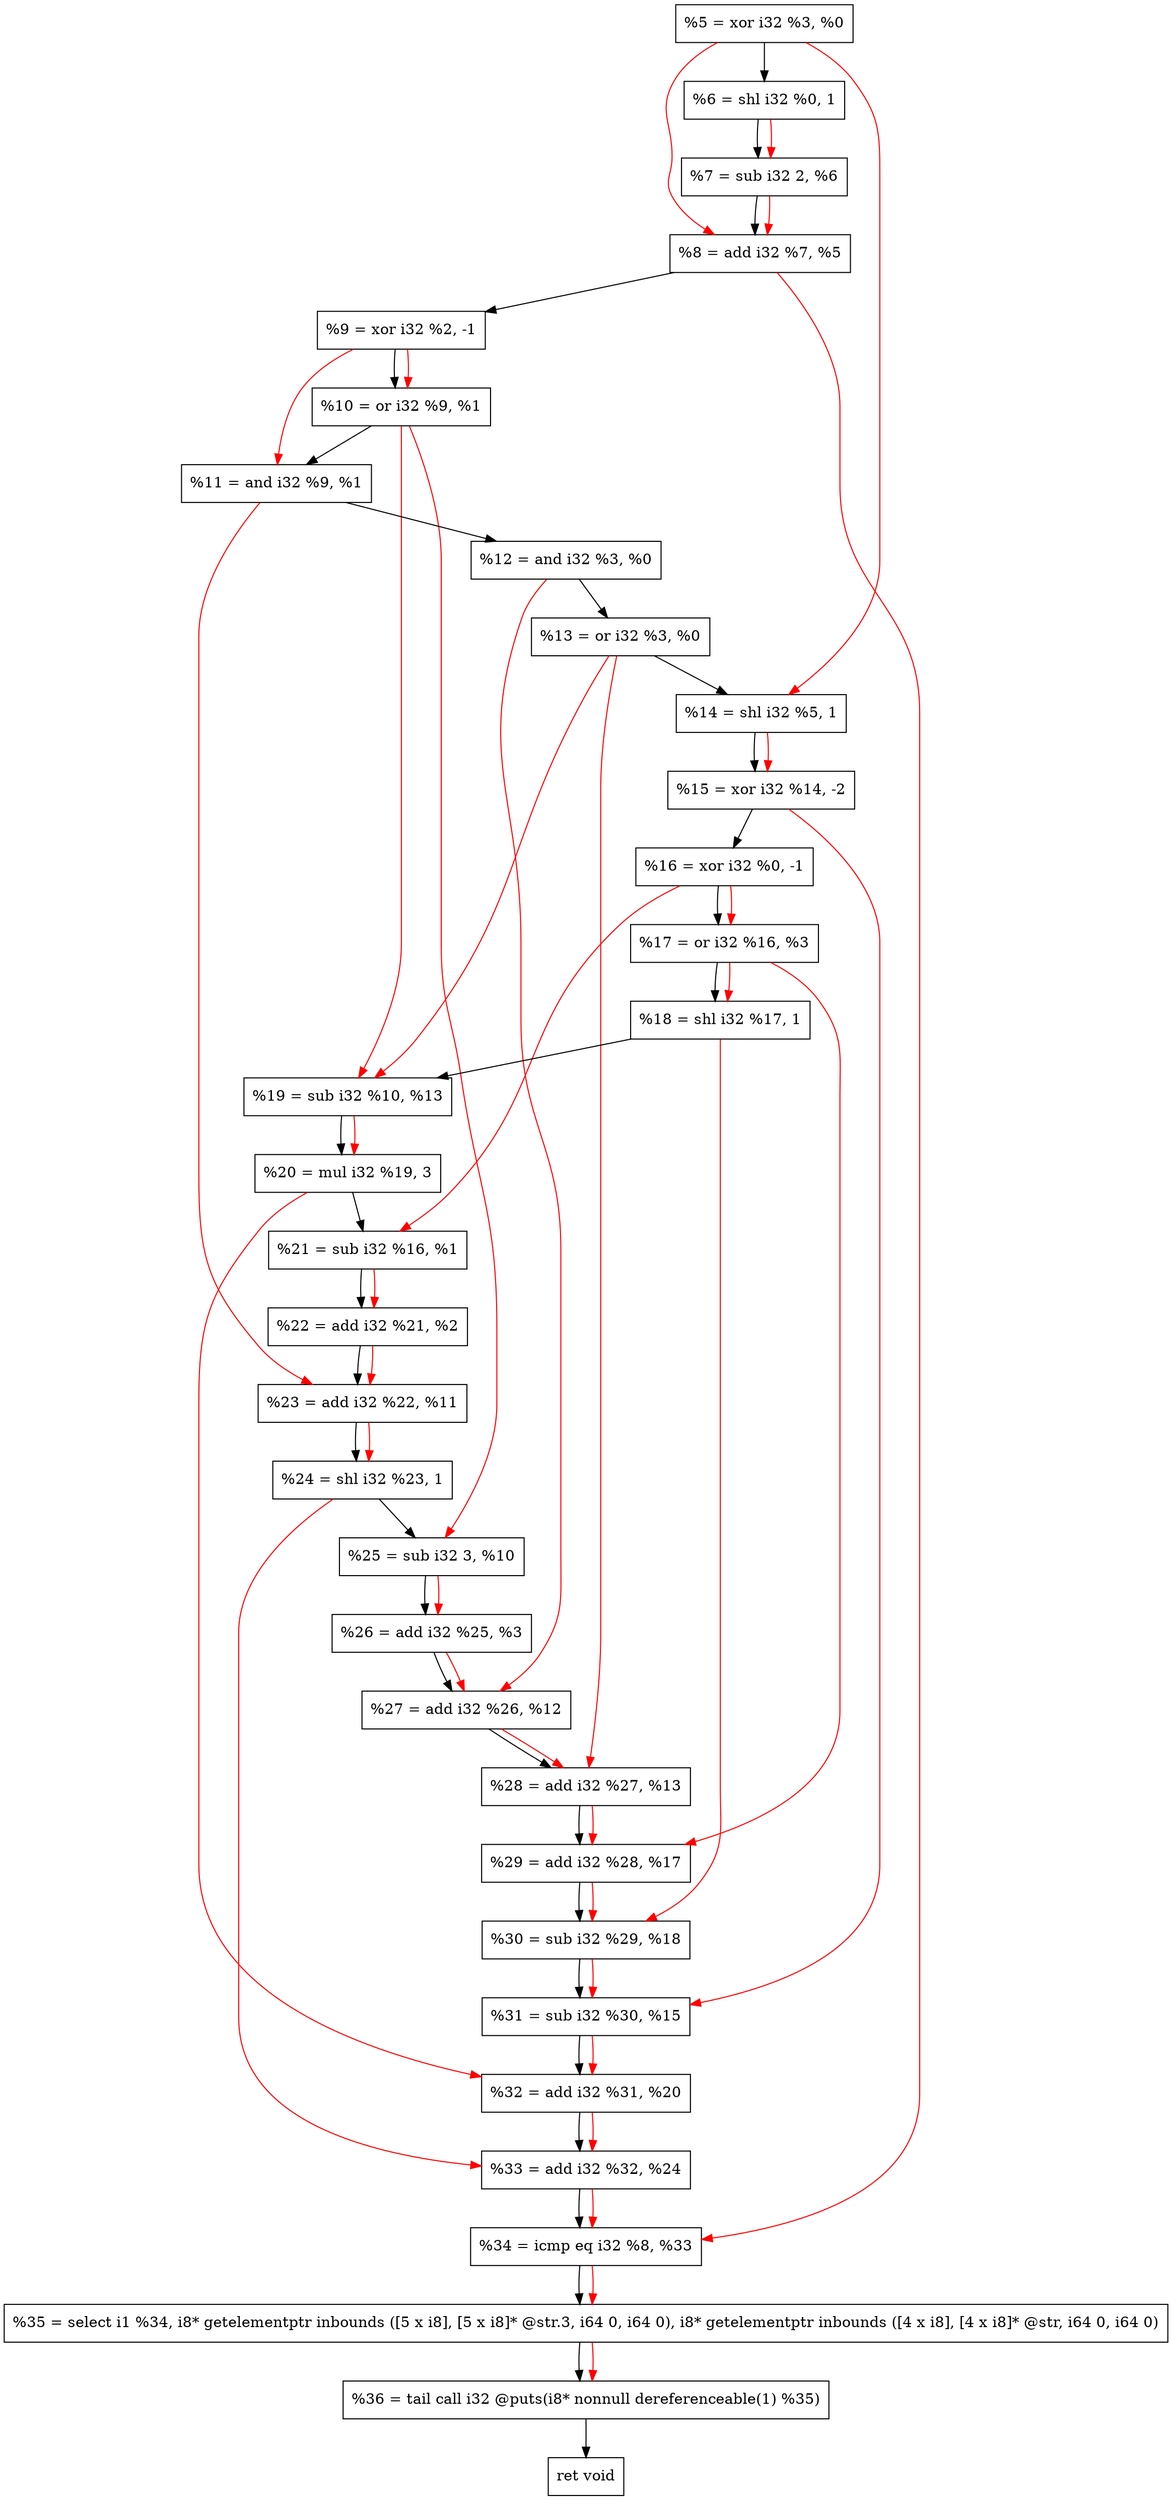 digraph "DFG for'crackme' function" {
	Node0x1d59930[shape=record, label="  %5 = xor i32 %3, %0"];
	Node0x1d59fb0[shape=record, label="  %6 = shl i32 %0, 1"];
	Node0x1d5a050[shape=record, label="  %7 = sub i32 2, %6"];
	Node0x1d5a0c0[shape=record, label="  %8 = add i32 %7, %5"];
	Node0x1d5a160[shape=record, label="  %9 = xor i32 %2, -1"];
	Node0x1d5a1d0[shape=record, label="  %10 = or i32 %9, %1"];
	Node0x1d5a240[shape=record, label="  %11 = and i32 %9, %1"];
	Node0x1d5a2b0[shape=record, label="  %12 = and i32 %3, %0"];
	Node0x1d5a320[shape=record, label="  %13 = or i32 %3, %0"];
	Node0x1d5a390[shape=record, label="  %14 = shl i32 %5, 1"];
	Node0x1d5a430[shape=record, label="  %15 = xor i32 %14, -2"];
	Node0x1d5a4a0[shape=record, label="  %16 = xor i32 %0, -1"];
	Node0x1d5a510[shape=record, label="  %17 = or i32 %16, %3"];
	Node0x1d5a580[shape=record, label="  %18 = shl i32 %17, 1"];
	Node0x1d5a5f0[shape=record, label="  %19 = sub i32 %10, %13"];
	Node0x1d5a690[shape=record, label="  %20 = mul i32 %19, 3"];
	Node0x1d5a700[shape=record, label="  %21 = sub i32 %16, %1"];
	Node0x1d5a770[shape=record, label="  %22 = add i32 %21, %2"];
	Node0x1d5a7e0[shape=record, label="  %23 = add i32 %22, %11"];
	Node0x1d5a850[shape=record, label="  %24 = shl i32 %23, 1"];
	Node0x1d5a8c0[shape=record, label="  %25 = sub i32 3, %10"];
	Node0x1d5a930[shape=record, label="  %26 = add i32 %25, %3"];
	Node0x1d5a9a0[shape=record, label="  %27 = add i32 %26, %12"];
	Node0x1d5aa10[shape=record, label="  %28 = add i32 %27, %13"];
	Node0x1d5aa80[shape=record, label="  %29 = add i32 %28, %17"];
	Node0x1d5aaf0[shape=record, label="  %30 = sub i32 %29, %18"];
	Node0x1d5ab60[shape=record, label="  %31 = sub i32 %30, %15"];
	Node0x1d5abd0[shape=record, label="  %32 = add i32 %31, %20"];
	Node0x1d5ae50[shape=record, label="  %33 = add i32 %32, %24"];
	Node0x1d5aec0[shape=record, label="  %34 = icmp eq i32 %8, %33"];
	Node0x1cfa268[shape=record, label="  %35 = select i1 %34, i8* getelementptr inbounds ([5 x i8], [5 x i8]* @str.3, i64 0, i64 0), i8* getelementptr inbounds ([4 x i8], [4 x i8]* @str, i64 0, i64 0)"];
	Node0x1d5b360[shape=record, label="  %36 = tail call i32 @puts(i8* nonnull dereferenceable(1) %35)"];
	Node0x1d5b3b0[shape=record, label="  ret void"];
	Node0x1d59930 -> Node0x1d59fb0;
	Node0x1d59fb0 -> Node0x1d5a050;
	Node0x1d5a050 -> Node0x1d5a0c0;
	Node0x1d5a0c0 -> Node0x1d5a160;
	Node0x1d5a160 -> Node0x1d5a1d0;
	Node0x1d5a1d0 -> Node0x1d5a240;
	Node0x1d5a240 -> Node0x1d5a2b0;
	Node0x1d5a2b0 -> Node0x1d5a320;
	Node0x1d5a320 -> Node0x1d5a390;
	Node0x1d5a390 -> Node0x1d5a430;
	Node0x1d5a430 -> Node0x1d5a4a0;
	Node0x1d5a4a0 -> Node0x1d5a510;
	Node0x1d5a510 -> Node0x1d5a580;
	Node0x1d5a580 -> Node0x1d5a5f0;
	Node0x1d5a5f0 -> Node0x1d5a690;
	Node0x1d5a690 -> Node0x1d5a700;
	Node0x1d5a700 -> Node0x1d5a770;
	Node0x1d5a770 -> Node0x1d5a7e0;
	Node0x1d5a7e0 -> Node0x1d5a850;
	Node0x1d5a850 -> Node0x1d5a8c0;
	Node0x1d5a8c0 -> Node0x1d5a930;
	Node0x1d5a930 -> Node0x1d5a9a0;
	Node0x1d5a9a0 -> Node0x1d5aa10;
	Node0x1d5aa10 -> Node0x1d5aa80;
	Node0x1d5aa80 -> Node0x1d5aaf0;
	Node0x1d5aaf0 -> Node0x1d5ab60;
	Node0x1d5ab60 -> Node0x1d5abd0;
	Node0x1d5abd0 -> Node0x1d5ae50;
	Node0x1d5ae50 -> Node0x1d5aec0;
	Node0x1d5aec0 -> Node0x1cfa268;
	Node0x1cfa268 -> Node0x1d5b360;
	Node0x1d5b360 -> Node0x1d5b3b0;
edge [color=red]
	Node0x1d59fb0 -> Node0x1d5a050;
	Node0x1d5a050 -> Node0x1d5a0c0;
	Node0x1d59930 -> Node0x1d5a0c0;
	Node0x1d5a160 -> Node0x1d5a1d0;
	Node0x1d5a160 -> Node0x1d5a240;
	Node0x1d59930 -> Node0x1d5a390;
	Node0x1d5a390 -> Node0x1d5a430;
	Node0x1d5a4a0 -> Node0x1d5a510;
	Node0x1d5a510 -> Node0x1d5a580;
	Node0x1d5a1d0 -> Node0x1d5a5f0;
	Node0x1d5a320 -> Node0x1d5a5f0;
	Node0x1d5a5f0 -> Node0x1d5a690;
	Node0x1d5a4a0 -> Node0x1d5a700;
	Node0x1d5a700 -> Node0x1d5a770;
	Node0x1d5a770 -> Node0x1d5a7e0;
	Node0x1d5a240 -> Node0x1d5a7e0;
	Node0x1d5a7e0 -> Node0x1d5a850;
	Node0x1d5a1d0 -> Node0x1d5a8c0;
	Node0x1d5a8c0 -> Node0x1d5a930;
	Node0x1d5a930 -> Node0x1d5a9a0;
	Node0x1d5a2b0 -> Node0x1d5a9a0;
	Node0x1d5a9a0 -> Node0x1d5aa10;
	Node0x1d5a320 -> Node0x1d5aa10;
	Node0x1d5aa10 -> Node0x1d5aa80;
	Node0x1d5a510 -> Node0x1d5aa80;
	Node0x1d5aa80 -> Node0x1d5aaf0;
	Node0x1d5a580 -> Node0x1d5aaf0;
	Node0x1d5aaf0 -> Node0x1d5ab60;
	Node0x1d5a430 -> Node0x1d5ab60;
	Node0x1d5ab60 -> Node0x1d5abd0;
	Node0x1d5a690 -> Node0x1d5abd0;
	Node0x1d5abd0 -> Node0x1d5ae50;
	Node0x1d5a850 -> Node0x1d5ae50;
	Node0x1d5a0c0 -> Node0x1d5aec0;
	Node0x1d5ae50 -> Node0x1d5aec0;
	Node0x1d5aec0 -> Node0x1cfa268;
	Node0x1cfa268 -> Node0x1d5b360;
}
